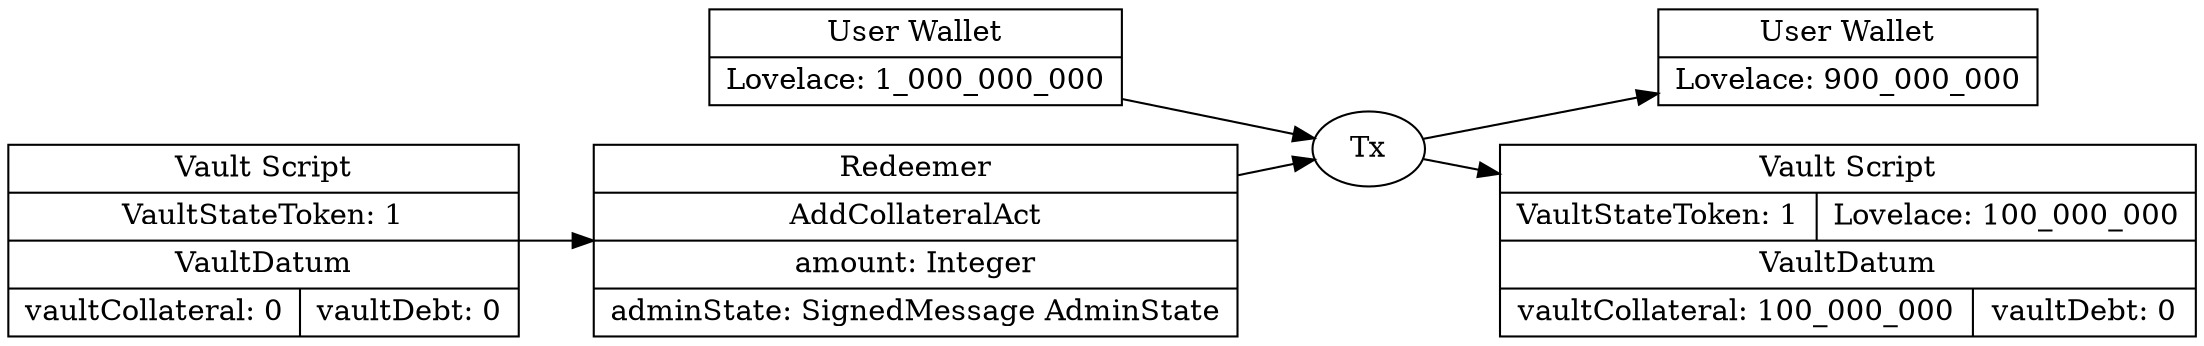 digraph "AddCollateralAct" {
  rankdir = LR;

  wallet_in [shape=record,label="{{User Wallet | {Lovelace: 1_000_000_000}}}"];
  wallet_out [shape=record,label="{{User Wallet | {Lovelace: 900_000_000}}}"];

  vault_script_in
    [ shape=record
    , label=
        "{{ Vault Script
         | {VaultStateToken: 1}
         | VaultDatum
         | { vaultCollateral: 0
           | vaultDebt: 0
           }
         }}"
    ];
  vault_script_out
    [ shape=record
    , label=
        "{{ Vault Script
         | {VaultStateToken: 1 | Lovelace: 100_000_000}
         | VaultDatum
         | { vaultCollateral: 100_000_000
           | vaultDebt: 0
           }
         }}"
    ];

  redeemer 
    [ shape=record
    , label="{{Redeemer
             | AddCollateralAct
             | amount: Integer
             | adminState: SignedMessage AdminState
             }}"
    ];

  tx [label="Tx"];

  wallet_in -> tx ;
  vault_script_in -> redeemer;
  redeemer -> tx;
  tx -> wallet_out;
  tx -> vault_script_out;
}
